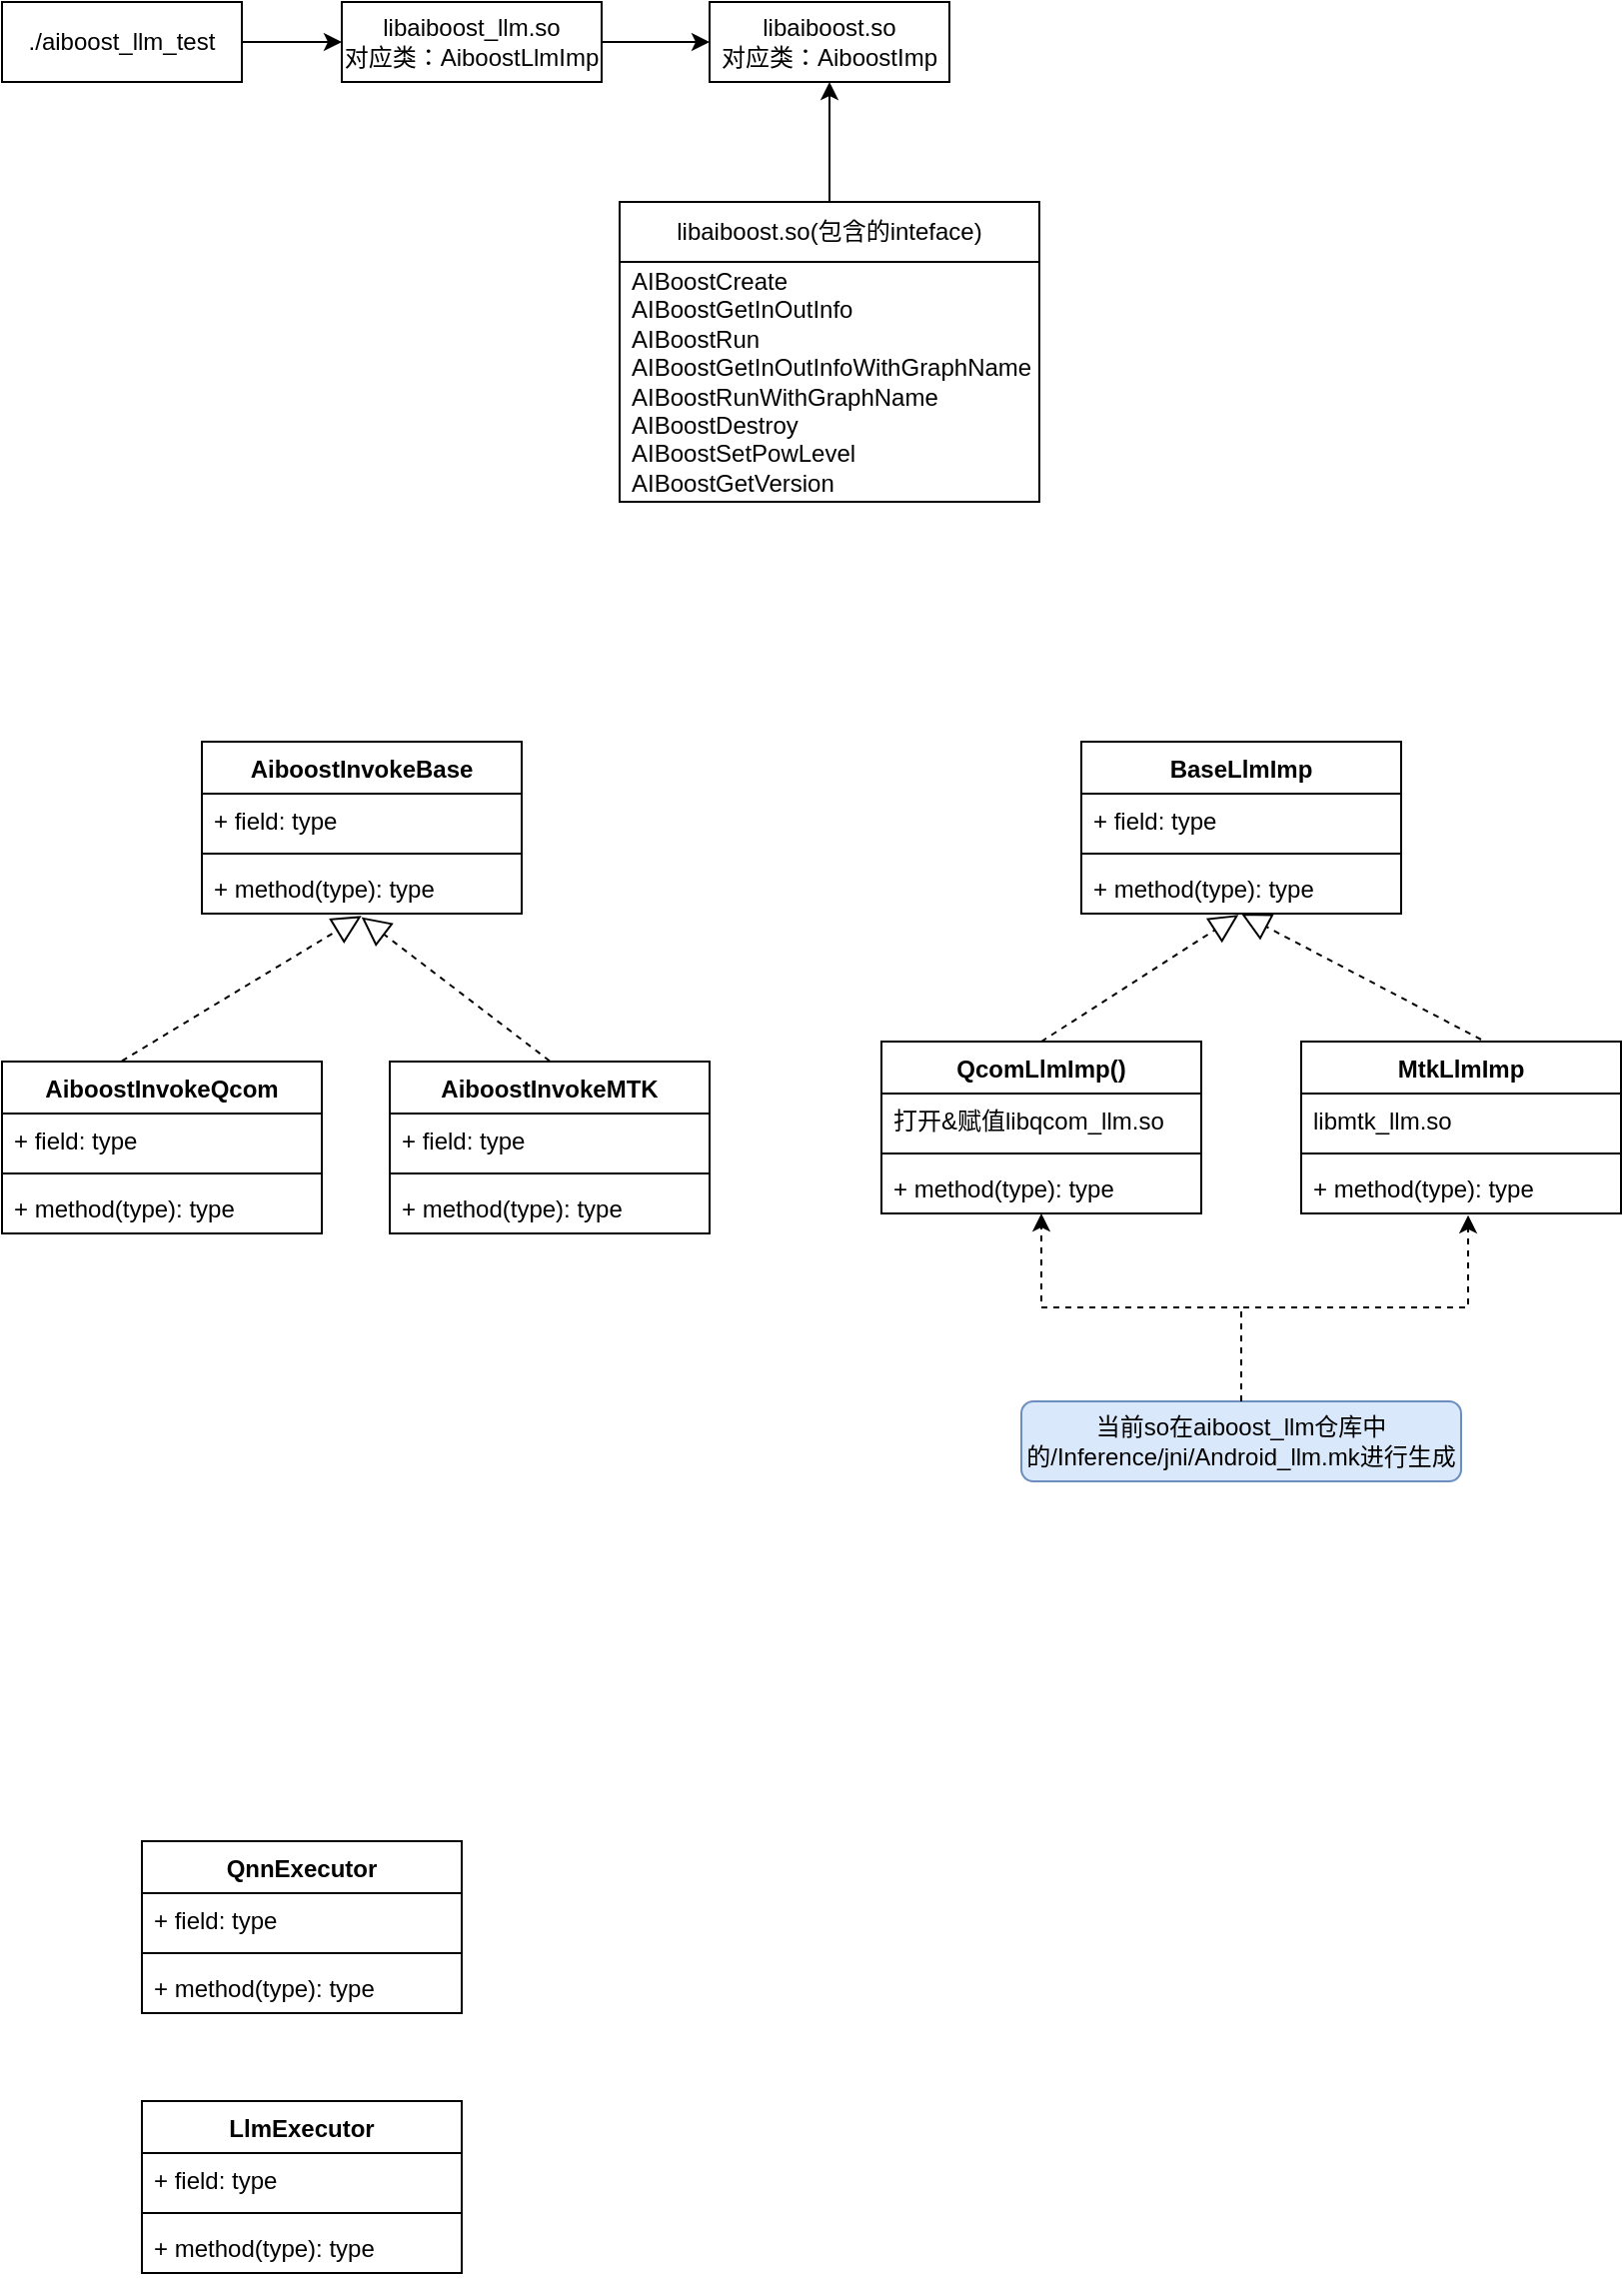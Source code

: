 <mxfile version="26.2.15">
  <diagram name="第 1 页" id="rzc_DVTnZd3EuTVf8gxU">
    <mxGraphModel dx="864" dy="464" grid="1" gridSize="10" guides="1" tooltips="1" connect="1" arrows="1" fold="1" page="1" pageScale="1" pageWidth="827" pageHeight="1169" math="0" shadow="0">
      <root>
        <mxCell id="0" />
        <mxCell id="1" parent="0" />
        <mxCell id="CTm-zYa0rUxEFgS59MSg-5" style="edgeStyle=orthogonalEdgeStyle;rounded=0;orthogonalLoop=1;jettySize=auto;html=1;exitX=1;exitY=0.5;exitDx=0;exitDy=0;entryX=0;entryY=0.5;entryDx=0;entryDy=0;" edge="1" parent="1" source="CTm-zYa0rUxEFgS59MSg-1" target="CTm-zYa0rUxEFgS59MSg-3">
          <mxGeometry relative="1" as="geometry" />
        </mxCell>
        <mxCell id="CTm-zYa0rUxEFgS59MSg-1" value="libaiboost_llm.so&lt;br&gt;对应类：AiboostLlmImp" style="rounded=0;whiteSpace=wrap;html=1;" vertex="1" parent="1">
          <mxGeometry x="230" y="420" width="130" height="40" as="geometry" />
        </mxCell>
        <mxCell id="CTm-zYa0rUxEFgS59MSg-4" style="edgeStyle=orthogonalEdgeStyle;rounded=0;orthogonalLoop=1;jettySize=auto;html=1;exitX=1;exitY=0.5;exitDx=0;exitDy=0;" edge="1" parent="1" source="CTm-zYa0rUxEFgS59MSg-2" target="CTm-zYa0rUxEFgS59MSg-1">
          <mxGeometry relative="1" as="geometry" />
        </mxCell>
        <mxCell id="CTm-zYa0rUxEFgS59MSg-2" value="./aiboost_llm_test" style="rounded=0;whiteSpace=wrap;html=1;" vertex="1" parent="1">
          <mxGeometry x="60" y="420" width="120" height="40" as="geometry" />
        </mxCell>
        <mxCell id="CTm-zYa0rUxEFgS59MSg-3" value="libaiboost.so&lt;br&gt;对应类：AiboostImp" style="rounded=0;whiteSpace=wrap;html=1;" vertex="1" parent="1">
          <mxGeometry x="414" y="420" width="120" height="40" as="geometry" />
        </mxCell>
        <mxCell id="CTm-zYa0rUxEFgS59MSg-13" style="edgeStyle=orthogonalEdgeStyle;rounded=0;orthogonalLoop=1;jettySize=auto;html=1;exitX=0.5;exitY=0;exitDx=0;exitDy=0;entryX=0.5;entryY=1;entryDx=0;entryDy=0;" edge="1" parent="1" source="CTm-zYa0rUxEFgS59MSg-9" target="CTm-zYa0rUxEFgS59MSg-3">
          <mxGeometry relative="1" as="geometry" />
        </mxCell>
        <mxCell id="CTm-zYa0rUxEFgS59MSg-9" value="libaiboost.so(包含的inteface)" style="swimlane;fontStyle=0;childLayout=stackLayout;horizontal=1;startSize=30;horizontalStack=0;resizeParent=1;resizeParentMax=0;resizeLast=0;collapsible=1;marginBottom=0;whiteSpace=wrap;html=1;" vertex="1" parent="1">
          <mxGeometry x="369" y="520" width="210" height="150" as="geometry">
            <mxRectangle x="369" y="520" width="130" height="30" as="alternateBounds" />
          </mxGeometry>
        </mxCell>
        <mxCell id="CTm-zYa0rUxEFgS59MSg-10" value="AIBoostCreate&lt;div&gt;AIBoostGetInOutInfo&lt;br&gt;AIBoostRun&lt;br&gt;AIBoostGetInOutInfoWithGraphName&lt;br&gt;AIBoostRunWithGraphName&lt;br&gt;AIBoostDestroy&lt;br&gt;AIBoostSetPowLevel&lt;br&gt;AIBoostGetVersion&lt;br&gt;&lt;/div&gt;" style="text;strokeColor=none;fillColor=none;align=left;verticalAlign=middle;spacingLeft=4;spacingRight=4;overflow=hidden;points=[[0,0.5],[1,0.5]];portConstraint=eastwest;rotatable=0;whiteSpace=wrap;html=1;" vertex="1" parent="CTm-zYa0rUxEFgS59MSg-9">
          <mxGeometry y="30" width="210" height="120" as="geometry" />
        </mxCell>
        <mxCell id="CTm-zYa0rUxEFgS59MSg-14" value="AiboostInvokeBase" style="swimlane;fontStyle=1;align=center;verticalAlign=top;childLayout=stackLayout;horizontal=1;startSize=26;horizontalStack=0;resizeParent=1;resizeParentMax=0;resizeLast=0;collapsible=1;marginBottom=0;whiteSpace=wrap;html=1;" vertex="1" parent="1">
          <mxGeometry x="160" y="790" width="160" height="86" as="geometry" />
        </mxCell>
        <mxCell id="CTm-zYa0rUxEFgS59MSg-15" value="+ field: type" style="text;strokeColor=none;fillColor=none;align=left;verticalAlign=top;spacingLeft=4;spacingRight=4;overflow=hidden;rotatable=0;points=[[0,0.5],[1,0.5]];portConstraint=eastwest;whiteSpace=wrap;html=1;" vertex="1" parent="CTm-zYa0rUxEFgS59MSg-14">
          <mxGeometry y="26" width="160" height="26" as="geometry" />
        </mxCell>
        <mxCell id="CTm-zYa0rUxEFgS59MSg-16" value="" style="line;strokeWidth=1;fillColor=none;align=left;verticalAlign=middle;spacingTop=-1;spacingLeft=3;spacingRight=3;rotatable=0;labelPosition=right;points=[];portConstraint=eastwest;strokeColor=inherit;" vertex="1" parent="CTm-zYa0rUxEFgS59MSg-14">
          <mxGeometry y="52" width="160" height="8" as="geometry" />
        </mxCell>
        <mxCell id="CTm-zYa0rUxEFgS59MSg-17" value="+ method(type): type" style="text;strokeColor=none;fillColor=none;align=left;verticalAlign=top;spacingLeft=4;spacingRight=4;overflow=hidden;rotatable=0;points=[[0,0.5],[1,0.5]];portConstraint=eastwest;whiteSpace=wrap;html=1;" vertex="1" parent="CTm-zYa0rUxEFgS59MSg-14">
          <mxGeometry y="60" width="160" height="26" as="geometry" />
        </mxCell>
        <mxCell id="CTm-zYa0rUxEFgS59MSg-18" value="AiboostInvokeQcom" style="swimlane;fontStyle=1;align=center;verticalAlign=top;childLayout=stackLayout;horizontal=1;startSize=26;horizontalStack=0;resizeParent=1;resizeParentMax=0;resizeLast=0;collapsible=1;marginBottom=0;whiteSpace=wrap;html=1;" vertex="1" parent="1">
          <mxGeometry x="60" y="950" width="160" height="86" as="geometry" />
        </mxCell>
        <mxCell id="CTm-zYa0rUxEFgS59MSg-19" value="+ field: type" style="text;strokeColor=none;fillColor=none;align=left;verticalAlign=top;spacingLeft=4;spacingRight=4;overflow=hidden;rotatable=0;points=[[0,0.5],[1,0.5]];portConstraint=eastwest;whiteSpace=wrap;html=1;" vertex="1" parent="CTm-zYa0rUxEFgS59MSg-18">
          <mxGeometry y="26" width="160" height="26" as="geometry" />
        </mxCell>
        <mxCell id="CTm-zYa0rUxEFgS59MSg-20" value="" style="line;strokeWidth=1;fillColor=none;align=left;verticalAlign=middle;spacingTop=-1;spacingLeft=3;spacingRight=3;rotatable=0;labelPosition=right;points=[];portConstraint=eastwest;strokeColor=inherit;" vertex="1" parent="CTm-zYa0rUxEFgS59MSg-18">
          <mxGeometry y="52" width="160" height="8" as="geometry" />
        </mxCell>
        <mxCell id="CTm-zYa0rUxEFgS59MSg-21" value="+ method(type): type" style="text;strokeColor=none;fillColor=none;align=left;verticalAlign=top;spacingLeft=4;spacingRight=4;overflow=hidden;rotatable=0;points=[[0,0.5],[1,0.5]];portConstraint=eastwest;whiteSpace=wrap;html=1;" vertex="1" parent="CTm-zYa0rUxEFgS59MSg-18">
          <mxGeometry y="60" width="160" height="26" as="geometry" />
        </mxCell>
        <mxCell id="CTm-zYa0rUxEFgS59MSg-22" value="AiboostInvokeMTK" style="swimlane;fontStyle=1;align=center;verticalAlign=top;childLayout=stackLayout;horizontal=1;startSize=26;horizontalStack=0;resizeParent=1;resizeParentMax=0;resizeLast=0;collapsible=1;marginBottom=0;whiteSpace=wrap;html=1;" vertex="1" parent="1">
          <mxGeometry x="254" y="950" width="160" height="86" as="geometry" />
        </mxCell>
        <mxCell id="CTm-zYa0rUxEFgS59MSg-23" value="+ field: type" style="text;strokeColor=none;fillColor=none;align=left;verticalAlign=top;spacingLeft=4;spacingRight=4;overflow=hidden;rotatable=0;points=[[0,0.5],[1,0.5]];portConstraint=eastwest;whiteSpace=wrap;html=1;" vertex="1" parent="CTm-zYa0rUxEFgS59MSg-22">
          <mxGeometry y="26" width="160" height="26" as="geometry" />
        </mxCell>
        <mxCell id="CTm-zYa0rUxEFgS59MSg-24" value="" style="line;strokeWidth=1;fillColor=none;align=left;verticalAlign=middle;spacingTop=-1;spacingLeft=3;spacingRight=3;rotatable=0;labelPosition=right;points=[];portConstraint=eastwest;strokeColor=inherit;" vertex="1" parent="CTm-zYa0rUxEFgS59MSg-22">
          <mxGeometry y="52" width="160" height="8" as="geometry" />
        </mxCell>
        <mxCell id="CTm-zYa0rUxEFgS59MSg-25" value="+ method(type): type" style="text;strokeColor=none;fillColor=none;align=left;verticalAlign=top;spacingLeft=4;spacingRight=4;overflow=hidden;rotatable=0;points=[[0,0.5],[1,0.5]];portConstraint=eastwest;whiteSpace=wrap;html=1;" vertex="1" parent="CTm-zYa0rUxEFgS59MSg-22">
          <mxGeometry y="60" width="160" height="26" as="geometry" />
        </mxCell>
        <mxCell id="CTm-zYa0rUxEFgS59MSg-30" value="" style="endArrow=block;dashed=1;endFill=0;endSize=12;html=1;rounded=0;entryX=0.499;entryY=1.045;entryDx=0;entryDy=0;entryPerimeter=0;" edge="1" parent="1" target="CTm-zYa0rUxEFgS59MSg-17">
          <mxGeometry width="160" relative="1" as="geometry">
            <mxPoint x="120" y="949.71" as="sourcePoint" />
            <mxPoint x="280" y="949.71" as="targetPoint" />
          </mxGeometry>
        </mxCell>
        <mxCell id="CTm-zYa0rUxEFgS59MSg-31" value="" style="endArrow=block;dashed=1;endFill=0;endSize=12;html=1;rounded=0;entryX=0.499;entryY=1.068;entryDx=0;entryDy=0;entryPerimeter=0;" edge="1" parent="1" target="CTm-zYa0rUxEFgS59MSg-17">
          <mxGeometry width="160" relative="1" as="geometry">
            <mxPoint x="334" y="949.71" as="sourcePoint" />
            <mxPoint x="494" y="949.71" as="targetPoint" />
          </mxGeometry>
        </mxCell>
        <mxCell id="CTm-zYa0rUxEFgS59MSg-37" value="BaseLlmImp" style="swimlane;fontStyle=1;align=center;verticalAlign=top;childLayout=stackLayout;horizontal=1;startSize=26;horizontalStack=0;resizeParent=1;resizeParentMax=0;resizeLast=0;collapsible=1;marginBottom=0;whiteSpace=wrap;html=1;" vertex="1" parent="1">
          <mxGeometry x="600" y="790" width="160" height="86" as="geometry" />
        </mxCell>
        <mxCell id="CTm-zYa0rUxEFgS59MSg-38" value="+ field: type" style="text;strokeColor=none;fillColor=none;align=left;verticalAlign=top;spacingLeft=4;spacingRight=4;overflow=hidden;rotatable=0;points=[[0,0.5],[1,0.5]];portConstraint=eastwest;whiteSpace=wrap;html=1;" vertex="1" parent="CTm-zYa0rUxEFgS59MSg-37">
          <mxGeometry y="26" width="160" height="26" as="geometry" />
        </mxCell>
        <mxCell id="CTm-zYa0rUxEFgS59MSg-39" value="" style="line;strokeWidth=1;fillColor=none;align=left;verticalAlign=middle;spacingTop=-1;spacingLeft=3;spacingRight=3;rotatable=0;labelPosition=right;points=[];portConstraint=eastwest;strokeColor=inherit;" vertex="1" parent="CTm-zYa0rUxEFgS59MSg-37">
          <mxGeometry y="52" width="160" height="8" as="geometry" />
        </mxCell>
        <mxCell id="CTm-zYa0rUxEFgS59MSg-40" value="+ method(type): type" style="text;strokeColor=none;fillColor=none;align=left;verticalAlign=top;spacingLeft=4;spacingRight=4;overflow=hidden;rotatable=0;points=[[0,0.5],[1,0.5]];portConstraint=eastwest;whiteSpace=wrap;html=1;" vertex="1" parent="CTm-zYa0rUxEFgS59MSg-37">
          <mxGeometry y="60" width="160" height="26" as="geometry" />
        </mxCell>
        <mxCell id="CTm-zYa0rUxEFgS59MSg-41" value="QcomLlmImp()" style="swimlane;fontStyle=1;align=center;verticalAlign=top;childLayout=stackLayout;horizontal=1;startSize=26;horizontalStack=0;resizeParent=1;resizeParentMax=0;resizeLast=0;collapsible=1;marginBottom=0;whiteSpace=wrap;html=1;" vertex="1" parent="1">
          <mxGeometry x="500" y="940" width="160" height="86" as="geometry" />
        </mxCell>
        <mxCell id="CTm-zYa0rUxEFgS59MSg-42" value="打开&amp;amp;赋值libqcom_llm.so" style="text;strokeColor=none;fillColor=none;align=left;verticalAlign=top;spacingLeft=4;spacingRight=4;overflow=hidden;rotatable=0;points=[[0,0.5],[1,0.5]];portConstraint=eastwest;whiteSpace=wrap;html=1;" vertex="1" parent="CTm-zYa0rUxEFgS59MSg-41">
          <mxGeometry y="26" width="160" height="26" as="geometry" />
        </mxCell>
        <mxCell id="CTm-zYa0rUxEFgS59MSg-43" value="" style="line;strokeWidth=1;fillColor=none;align=left;verticalAlign=middle;spacingTop=-1;spacingLeft=3;spacingRight=3;rotatable=0;labelPosition=right;points=[];portConstraint=eastwest;strokeColor=inherit;" vertex="1" parent="CTm-zYa0rUxEFgS59MSg-41">
          <mxGeometry y="52" width="160" height="8" as="geometry" />
        </mxCell>
        <mxCell id="CTm-zYa0rUxEFgS59MSg-44" value="+ method(type): type" style="text;strokeColor=none;fillColor=none;align=left;verticalAlign=top;spacingLeft=4;spacingRight=4;overflow=hidden;rotatable=0;points=[[0,0.5],[1,0.5]];portConstraint=eastwest;whiteSpace=wrap;html=1;" vertex="1" parent="CTm-zYa0rUxEFgS59MSg-41">
          <mxGeometry y="60" width="160" height="26" as="geometry" />
        </mxCell>
        <mxCell id="CTm-zYa0rUxEFgS59MSg-46" value="MtkLlmImp" style="swimlane;fontStyle=1;align=center;verticalAlign=top;childLayout=stackLayout;horizontal=1;startSize=26;horizontalStack=0;resizeParent=1;resizeParentMax=0;resizeLast=0;collapsible=1;marginBottom=0;whiteSpace=wrap;html=1;" vertex="1" parent="1">
          <mxGeometry x="710" y="940" width="160" height="86" as="geometry" />
        </mxCell>
        <mxCell id="CTm-zYa0rUxEFgS59MSg-47" value="libmtk_llm.so" style="text;strokeColor=none;fillColor=none;align=left;verticalAlign=top;spacingLeft=4;spacingRight=4;overflow=hidden;rotatable=0;points=[[0,0.5],[1,0.5]];portConstraint=eastwest;whiteSpace=wrap;html=1;" vertex="1" parent="CTm-zYa0rUxEFgS59MSg-46">
          <mxGeometry y="26" width="160" height="26" as="geometry" />
        </mxCell>
        <mxCell id="CTm-zYa0rUxEFgS59MSg-48" value="" style="line;strokeWidth=1;fillColor=none;align=left;verticalAlign=middle;spacingTop=-1;spacingLeft=3;spacingRight=3;rotatable=0;labelPosition=right;points=[];portConstraint=eastwest;strokeColor=inherit;" vertex="1" parent="CTm-zYa0rUxEFgS59MSg-46">
          <mxGeometry y="52" width="160" height="8" as="geometry" />
        </mxCell>
        <mxCell id="CTm-zYa0rUxEFgS59MSg-49" value="+ method(type): type" style="text;strokeColor=none;fillColor=none;align=left;verticalAlign=top;spacingLeft=4;spacingRight=4;overflow=hidden;rotatable=0;points=[[0,0.5],[1,0.5]];portConstraint=eastwest;whiteSpace=wrap;html=1;" vertex="1" parent="CTm-zYa0rUxEFgS59MSg-46">
          <mxGeometry y="60" width="160" height="26" as="geometry" />
        </mxCell>
        <mxCell id="CTm-zYa0rUxEFgS59MSg-50" value="" style="endArrow=block;dashed=1;endFill=0;endSize=12;html=1;rounded=0;entryX=0.492;entryY=1.022;entryDx=0;entryDy=0;entryPerimeter=0;exitX=0.5;exitY=0;exitDx=0;exitDy=0;" edge="1" parent="1" source="CTm-zYa0rUxEFgS59MSg-41" target="CTm-zYa0rUxEFgS59MSg-40">
          <mxGeometry width="160" relative="1" as="geometry">
            <mxPoint x="544" y="940" as="sourcePoint" />
            <mxPoint x="450" y="868.29" as="targetPoint" />
          </mxGeometry>
        </mxCell>
        <mxCell id="CTm-zYa0rUxEFgS59MSg-51" value="" style="endArrow=block;dashed=1;endFill=0;endSize=12;html=1;rounded=0;entryX=0.5;entryY=1;entryDx=0;entryDy=0;" edge="1" parent="1" target="CTm-zYa0rUxEFgS59MSg-37">
          <mxGeometry width="160" relative="1" as="geometry">
            <mxPoint x="800" y="939" as="sourcePoint" />
            <mxPoint x="905" y="876" as="targetPoint" />
          </mxGeometry>
        </mxCell>
        <mxCell id="CTm-zYa0rUxEFgS59MSg-53" style="edgeStyle=orthogonalEdgeStyle;rounded=0;orthogonalLoop=1;jettySize=auto;html=1;exitX=0.5;exitY=0;exitDx=0;exitDy=0;entryX=0.5;entryY=1;entryDx=0;entryDy=0;dashed=1;" edge="1" parent="1" source="CTm-zYa0rUxEFgS59MSg-52" target="CTm-zYa0rUxEFgS59MSg-41">
          <mxGeometry relative="1" as="geometry" />
        </mxCell>
        <mxCell id="CTm-zYa0rUxEFgS59MSg-52" value="当前so在aiboost_llm仓库中的/Inference/jni/Android_llm.mk进行生成" style="rounded=1;whiteSpace=wrap;html=1;fillColor=#dae8fc;strokeColor=#6c8ebf;" vertex="1" parent="1">
          <mxGeometry x="570" y="1120" width="220" height="40" as="geometry" />
        </mxCell>
        <mxCell id="CTm-zYa0rUxEFgS59MSg-54" style="edgeStyle=orthogonalEdgeStyle;rounded=0;orthogonalLoop=1;jettySize=auto;html=1;exitX=0.5;exitY=0;exitDx=0;exitDy=0;entryX=0.522;entryY=1.034;entryDx=0;entryDy=0;entryPerimeter=0;dashed=1;" edge="1" parent="1" source="CTm-zYa0rUxEFgS59MSg-52" target="CTm-zYa0rUxEFgS59MSg-49">
          <mxGeometry relative="1" as="geometry" />
        </mxCell>
        <mxCell id="CTm-zYa0rUxEFgS59MSg-55" value="LlmExecutor" style="swimlane;fontStyle=1;align=center;verticalAlign=top;childLayout=stackLayout;horizontal=1;startSize=26;horizontalStack=0;resizeParent=1;resizeParentMax=0;resizeLast=0;collapsible=1;marginBottom=0;whiteSpace=wrap;html=1;" vertex="1" parent="1">
          <mxGeometry x="130" y="1470" width="160" height="86" as="geometry" />
        </mxCell>
        <mxCell id="CTm-zYa0rUxEFgS59MSg-56" value="+ field: type" style="text;strokeColor=none;fillColor=none;align=left;verticalAlign=top;spacingLeft=4;spacingRight=4;overflow=hidden;rotatable=0;points=[[0,0.5],[1,0.5]];portConstraint=eastwest;whiteSpace=wrap;html=1;" vertex="1" parent="CTm-zYa0rUxEFgS59MSg-55">
          <mxGeometry y="26" width="160" height="26" as="geometry" />
        </mxCell>
        <mxCell id="CTm-zYa0rUxEFgS59MSg-57" value="" style="line;strokeWidth=1;fillColor=none;align=left;verticalAlign=middle;spacingTop=-1;spacingLeft=3;spacingRight=3;rotatable=0;labelPosition=right;points=[];portConstraint=eastwest;strokeColor=inherit;" vertex="1" parent="CTm-zYa0rUxEFgS59MSg-55">
          <mxGeometry y="52" width="160" height="8" as="geometry" />
        </mxCell>
        <mxCell id="CTm-zYa0rUxEFgS59MSg-58" value="+ method(type): type" style="text;strokeColor=none;fillColor=none;align=left;verticalAlign=top;spacingLeft=4;spacingRight=4;overflow=hidden;rotatable=0;points=[[0,0.5],[1,0.5]];portConstraint=eastwest;whiteSpace=wrap;html=1;" vertex="1" parent="CTm-zYa0rUxEFgS59MSg-55">
          <mxGeometry y="60" width="160" height="26" as="geometry" />
        </mxCell>
        <mxCell id="CTm-zYa0rUxEFgS59MSg-59" value="QnnExecutor" style="swimlane;fontStyle=1;align=center;verticalAlign=top;childLayout=stackLayout;horizontal=1;startSize=26;horizontalStack=0;resizeParent=1;resizeParentMax=0;resizeLast=0;collapsible=1;marginBottom=0;whiteSpace=wrap;html=1;" vertex="1" parent="1">
          <mxGeometry x="130" y="1340" width="160" height="86" as="geometry" />
        </mxCell>
        <mxCell id="CTm-zYa0rUxEFgS59MSg-60" value="+ field: type" style="text;strokeColor=none;fillColor=none;align=left;verticalAlign=top;spacingLeft=4;spacingRight=4;overflow=hidden;rotatable=0;points=[[0,0.5],[1,0.5]];portConstraint=eastwest;whiteSpace=wrap;html=1;" vertex="1" parent="CTm-zYa0rUxEFgS59MSg-59">
          <mxGeometry y="26" width="160" height="26" as="geometry" />
        </mxCell>
        <mxCell id="CTm-zYa0rUxEFgS59MSg-61" value="" style="line;strokeWidth=1;fillColor=none;align=left;verticalAlign=middle;spacingTop=-1;spacingLeft=3;spacingRight=3;rotatable=0;labelPosition=right;points=[];portConstraint=eastwest;strokeColor=inherit;" vertex="1" parent="CTm-zYa0rUxEFgS59MSg-59">
          <mxGeometry y="52" width="160" height="8" as="geometry" />
        </mxCell>
        <mxCell id="CTm-zYa0rUxEFgS59MSg-62" value="+ method(type): type" style="text;strokeColor=none;fillColor=none;align=left;verticalAlign=top;spacingLeft=4;spacingRight=4;overflow=hidden;rotatable=0;points=[[0,0.5],[1,0.5]];portConstraint=eastwest;whiteSpace=wrap;html=1;" vertex="1" parent="CTm-zYa0rUxEFgS59MSg-59">
          <mxGeometry y="60" width="160" height="26" as="geometry" />
        </mxCell>
      </root>
    </mxGraphModel>
  </diagram>
</mxfile>
